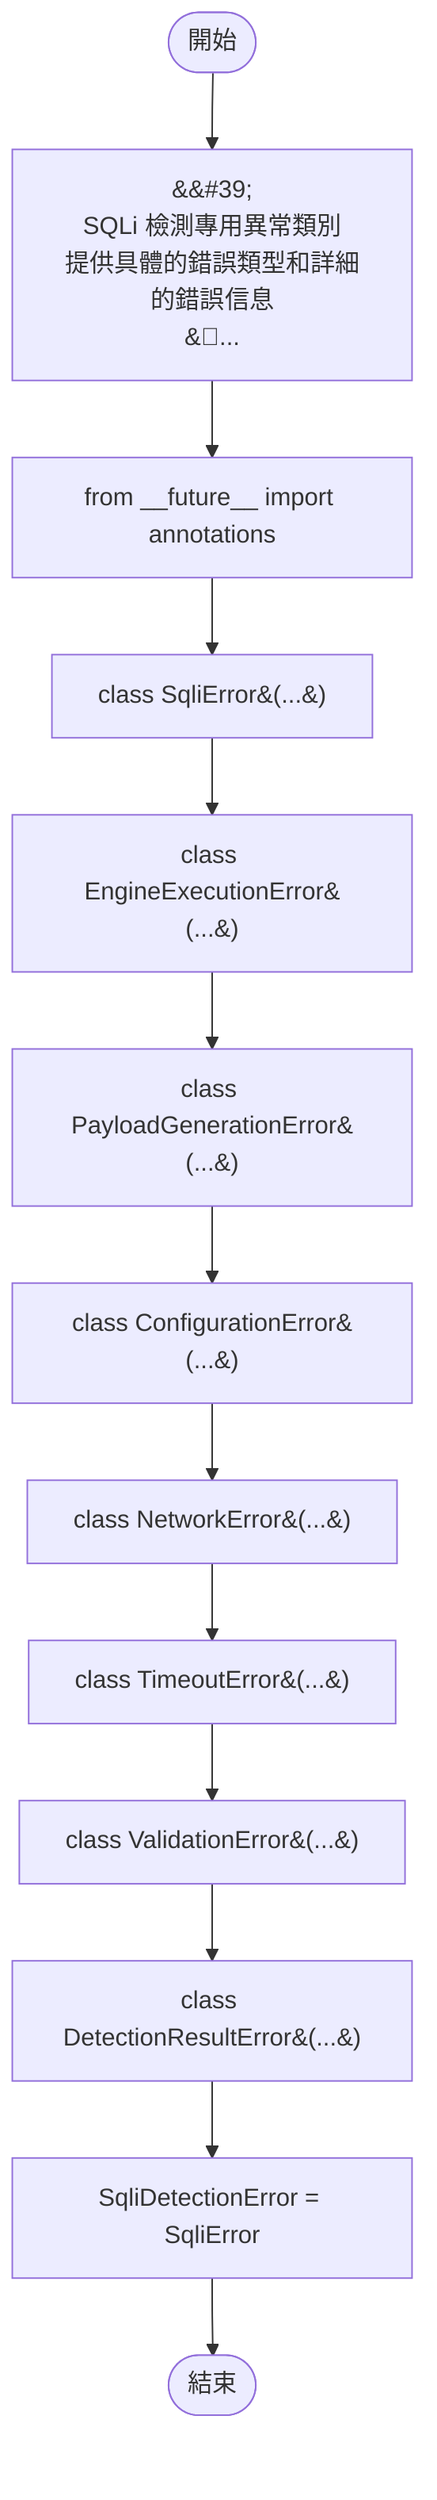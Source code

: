 flowchart TB
    n1([開始])
    n2([結束])
    n3[&amp;&#35;39;\nSQLi 檢測專用異常類別\n提供具體的錯誤類型和詳細的錯誤信息\n&amp;&#3...]
    n4[from __future__ import annotations]
    n5[class SqliError&#40;...&#41;]
    n6[class EngineExecutionError&#40;...&#41;]
    n7[class PayloadGenerationError&#40;...&#41;]
    n8[class ConfigurationError&#40;...&#41;]
    n9[class NetworkError&#40;...&#41;]
    n10[class TimeoutError&#40;...&#41;]
    n11[class ValidationError&#40;...&#41;]
    n12[class DetectionResultError&#40;...&#41;]
    n13[SqliDetectionError = SqliError]
    n1 --> n3
    n3 --> n4
    n4 --> n5
    n5 --> n6
    n6 --> n7
    n7 --> n8
    n8 --> n9
    n9 --> n10
    n10 --> n11
    n11 --> n12
    n12 --> n13
    n13 --> n2